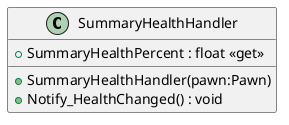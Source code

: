 @startuml
class SummaryHealthHandler {
    + SummaryHealthPercent : float <<get>>
    + SummaryHealthHandler(pawn:Pawn)
    + Notify_HealthChanged() : void
}
@enduml
